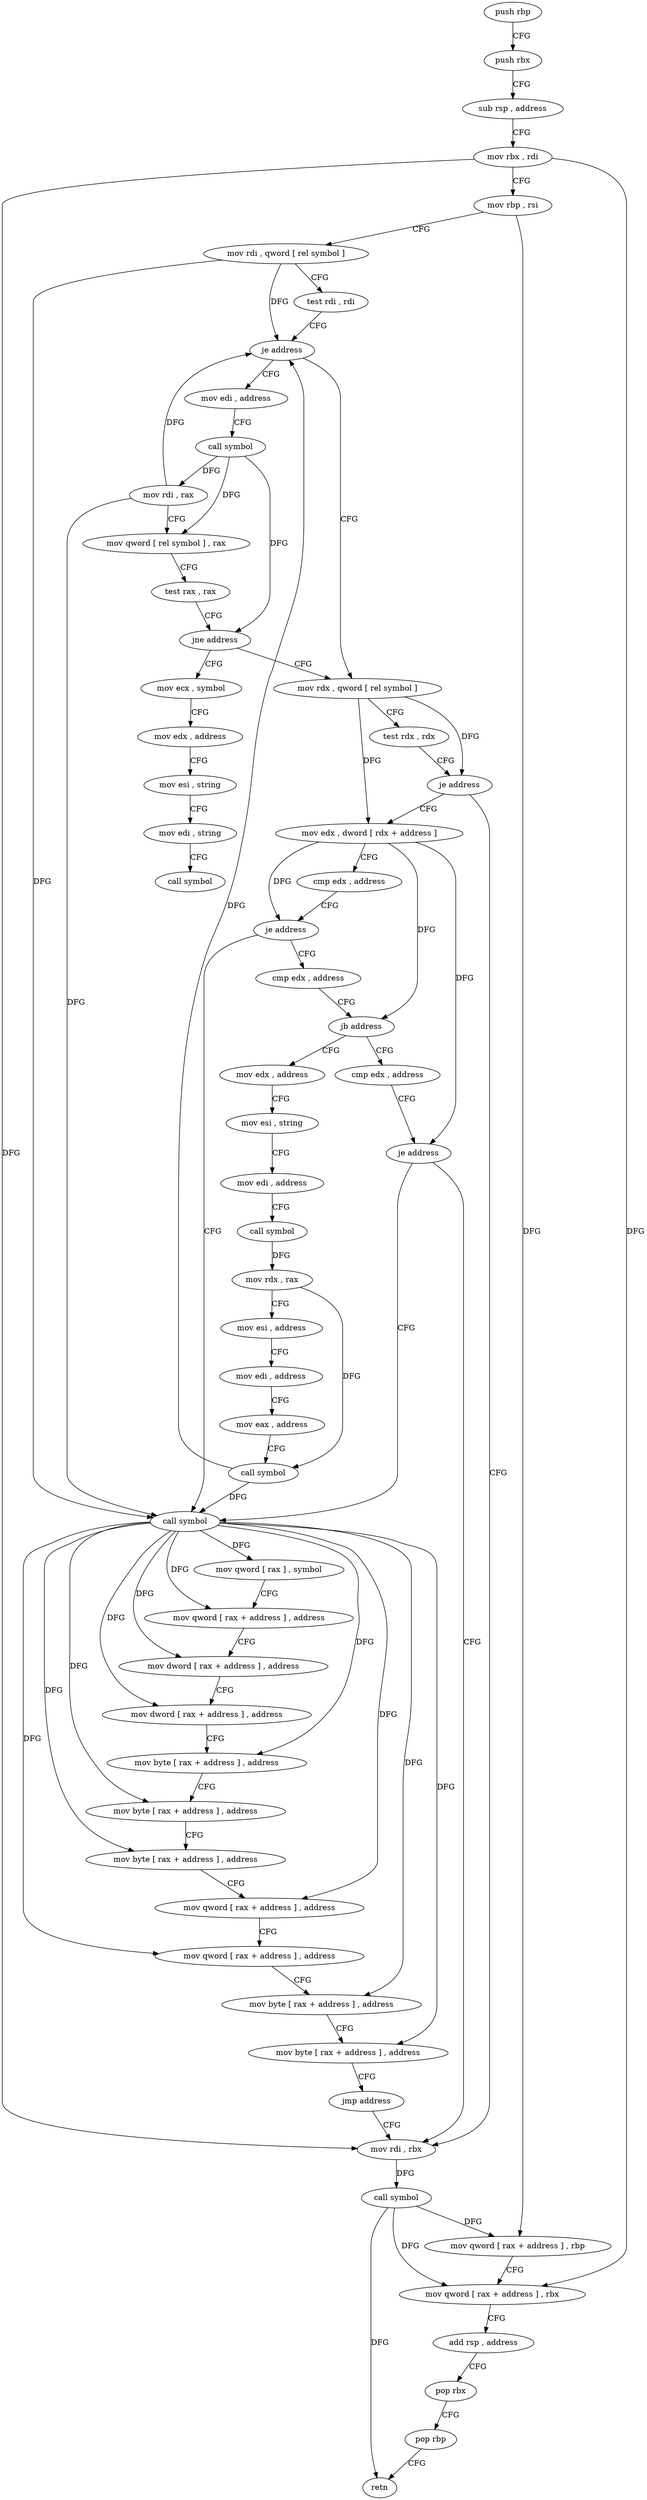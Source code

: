 digraph "func" {
"4222976" [label = "push rbp" ]
"4222977" [label = "push rbx" ]
"4222978" [label = "sub rsp , address" ]
"4222982" [label = "mov rbx , rdi" ]
"4222985" [label = "mov rbp , rsi" ]
"4222988" [label = "mov rdi , qword [ rel symbol ]" ]
"4222995" [label = "test rdi , rdi" ]
"4222998" [label = "je address" ]
"4223060" [label = "mov edi , address" ]
"4223000" [label = "mov rdx , qword [ rel symbol ]" ]
"4223065" [label = "call symbol" ]
"4223070" [label = "mov rdi , rax" ]
"4223073" [label = "mov qword [ rel symbol ] , rax" ]
"4223080" [label = "test rax , rax" ]
"4223083" [label = "jne address" ]
"4223085" [label = "mov ecx , symbol" ]
"4223007" [label = "test rdx , rdx" ]
"4223010" [label = "je address" ]
"4223034" [label = "mov rdi , rbx" ]
"4223012" [label = "mov edx , dword [ rdx + address ]" ]
"4223090" [label = "mov edx , address" ]
"4223095" [label = "mov esi , string" ]
"4223100" [label = "mov edi , string" ]
"4223105" [label = "call symbol" ]
"4223037" [label = "call symbol" ]
"4223042" [label = "mov qword [ rax + address ] , rbp" ]
"4223046" [label = "mov qword [ rax + address ] , rbx" ]
"4223053" [label = "add rsp , address" ]
"4223057" [label = "pop rbx" ]
"4223058" [label = "pop rbp" ]
"4223059" [label = "retn" ]
"4223015" [label = "cmp edx , address" ]
"4223018" [label = "je address" ]
"4223153" [label = "call symbol" ]
"4223024" [label = "cmp edx , address" ]
"4223158" [label = "mov qword [ rax ] , symbol" ]
"4223165" [label = "mov qword [ rax + address ] , address" ]
"4223173" [label = "mov dword [ rax + address ] , address" ]
"4223180" [label = "mov dword [ rax + address ] , address" ]
"4223187" [label = "mov byte [ rax + address ] , address" ]
"4223191" [label = "mov byte [ rax + address ] , address" ]
"4223195" [label = "mov byte [ rax + address ] , address" ]
"4223199" [label = "mov qword [ rax + address ] , address" ]
"4223207" [label = "mov qword [ rax + address ] , address" ]
"4223215" [label = "mov byte [ rax + address ] , address" ]
"4223219" [label = "mov byte [ rax + address ] , address" ]
"4223223" [label = "jmp address" ]
"4223027" [label = "jb address" ]
"4223110" [label = "mov edx , address" ]
"4223029" [label = "cmp edx , address" ]
"4223115" [label = "mov esi , string" ]
"4223120" [label = "mov edi , address" ]
"4223125" [label = "call symbol" ]
"4223130" [label = "mov rdx , rax" ]
"4223133" [label = "mov esi , address" ]
"4223138" [label = "mov edi , address" ]
"4223143" [label = "mov eax , address" ]
"4223148" [label = "call symbol" ]
"4223032" [label = "je address" ]
"4222976" -> "4222977" [ label = "CFG" ]
"4222977" -> "4222978" [ label = "CFG" ]
"4222978" -> "4222982" [ label = "CFG" ]
"4222982" -> "4222985" [ label = "CFG" ]
"4222982" -> "4223034" [ label = "DFG" ]
"4222982" -> "4223046" [ label = "DFG" ]
"4222985" -> "4222988" [ label = "CFG" ]
"4222985" -> "4223042" [ label = "DFG" ]
"4222988" -> "4222995" [ label = "CFG" ]
"4222988" -> "4222998" [ label = "DFG" ]
"4222988" -> "4223153" [ label = "DFG" ]
"4222995" -> "4222998" [ label = "CFG" ]
"4222998" -> "4223060" [ label = "CFG" ]
"4222998" -> "4223000" [ label = "CFG" ]
"4223060" -> "4223065" [ label = "CFG" ]
"4223000" -> "4223007" [ label = "CFG" ]
"4223000" -> "4223010" [ label = "DFG" ]
"4223000" -> "4223012" [ label = "DFG" ]
"4223065" -> "4223070" [ label = "DFG" ]
"4223065" -> "4223073" [ label = "DFG" ]
"4223065" -> "4223083" [ label = "DFG" ]
"4223070" -> "4223073" [ label = "CFG" ]
"4223070" -> "4222998" [ label = "DFG" ]
"4223070" -> "4223153" [ label = "DFG" ]
"4223073" -> "4223080" [ label = "CFG" ]
"4223080" -> "4223083" [ label = "CFG" ]
"4223083" -> "4223000" [ label = "CFG" ]
"4223083" -> "4223085" [ label = "CFG" ]
"4223085" -> "4223090" [ label = "CFG" ]
"4223007" -> "4223010" [ label = "CFG" ]
"4223010" -> "4223034" [ label = "CFG" ]
"4223010" -> "4223012" [ label = "CFG" ]
"4223034" -> "4223037" [ label = "DFG" ]
"4223012" -> "4223015" [ label = "CFG" ]
"4223012" -> "4223018" [ label = "DFG" ]
"4223012" -> "4223027" [ label = "DFG" ]
"4223012" -> "4223032" [ label = "DFG" ]
"4223090" -> "4223095" [ label = "CFG" ]
"4223095" -> "4223100" [ label = "CFG" ]
"4223100" -> "4223105" [ label = "CFG" ]
"4223037" -> "4223042" [ label = "DFG" ]
"4223037" -> "4223046" [ label = "DFG" ]
"4223037" -> "4223059" [ label = "DFG" ]
"4223042" -> "4223046" [ label = "CFG" ]
"4223046" -> "4223053" [ label = "CFG" ]
"4223053" -> "4223057" [ label = "CFG" ]
"4223057" -> "4223058" [ label = "CFG" ]
"4223058" -> "4223059" [ label = "CFG" ]
"4223015" -> "4223018" [ label = "CFG" ]
"4223018" -> "4223153" [ label = "CFG" ]
"4223018" -> "4223024" [ label = "CFG" ]
"4223153" -> "4223158" [ label = "DFG" ]
"4223153" -> "4223165" [ label = "DFG" ]
"4223153" -> "4223173" [ label = "DFG" ]
"4223153" -> "4223180" [ label = "DFG" ]
"4223153" -> "4223187" [ label = "DFG" ]
"4223153" -> "4223191" [ label = "DFG" ]
"4223153" -> "4223195" [ label = "DFG" ]
"4223153" -> "4223199" [ label = "DFG" ]
"4223153" -> "4223207" [ label = "DFG" ]
"4223153" -> "4223215" [ label = "DFG" ]
"4223153" -> "4223219" [ label = "DFG" ]
"4223024" -> "4223027" [ label = "CFG" ]
"4223158" -> "4223165" [ label = "CFG" ]
"4223165" -> "4223173" [ label = "CFG" ]
"4223173" -> "4223180" [ label = "CFG" ]
"4223180" -> "4223187" [ label = "CFG" ]
"4223187" -> "4223191" [ label = "CFG" ]
"4223191" -> "4223195" [ label = "CFG" ]
"4223195" -> "4223199" [ label = "CFG" ]
"4223199" -> "4223207" [ label = "CFG" ]
"4223207" -> "4223215" [ label = "CFG" ]
"4223215" -> "4223219" [ label = "CFG" ]
"4223219" -> "4223223" [ label = "CFG" ]
"4223223" -> "4223034" [ label = "CFG" ]
"4223027" -> "4223110" [ label = "CFG" ]
"4223027" -> "4223029" [ label = "CFG" ]
"4223110" -> "4223115" [ label = "CFG" ]
"4223029" -> "4223032" [ label = "CFG" ]
"4223115" -> "4223120" [ label = "CFG" ]
"4223120" -> "4223125" [ label = "CFG" ]
"4223125" -> "4223130" [ label = "DFG" ]
"4223130" -> "4223133" [ label = "CFG" ]
"4223130" -> "4223148" [ label = "DFG" ]
"4223133" -> "4223138" [ label = "CFG" ]
"4223138" -> "4223143" [ label = "CFG" ]
"4223143" -> "4223148" [ label = "CFG" ]
"4223148" -> "4223153" [ label = "DFG" ]
"4223148" -> "4222998" [ label = "DFG" ]
"4223032" -> "4223153" [ label = "CFG" ]
"4223032" -> "4223034" [ label = "CFG" ]
}
